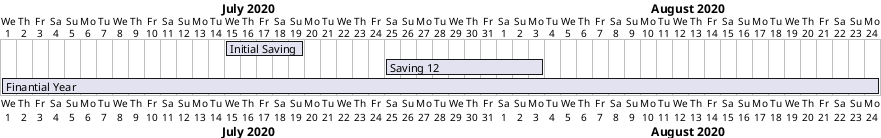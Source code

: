 @startgantt
[Initial Saving] lasts 5 days
[Saving 12] lasts 10 days
Project starts 2020-07-01
[Initial Saving] starts on 2020-07-15
[Saving 12] starts 2020-07-25
[Finantial Year] lasts 55 days
@endgantt
